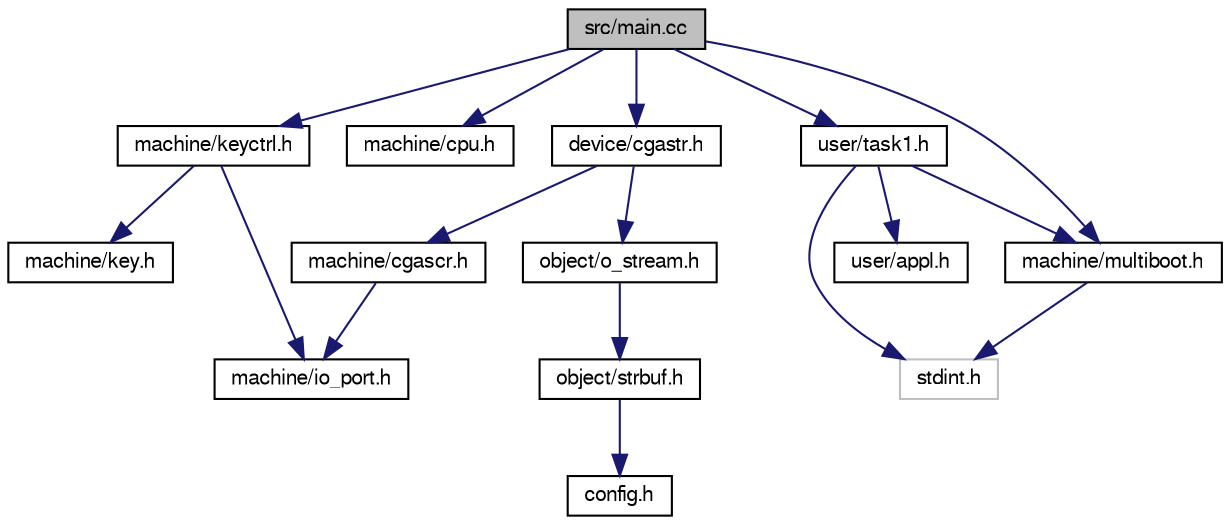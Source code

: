 digraph "src/main.cc"
{
  bgcolor="transparent";
  edge [fontname="FreeSans",fontsize="10",labelfontname="FreeSans",labelfontsize="10"];
  node [fontname="FreeSans",fontsize="10",shape=record];
  Node1 [label="src/main.cc",height=0.2,width=0.4,color="black", fillcolor="grey75", style="filled" fontcolor="black"];
  Node1 -> Node2 [color="midnightblue",fontsize="10",style="solid",fontname="FreeSans"];
  Node2 [label="machine/multiboot.h",height=0.2,width=0.4,color="black",URL="$multiboot_8h.html"];
  Node2 -> Node3 [color="midnightblue",fontsize="10",style="solid",fontname="FreeSans"];
  Node3 [label="stdint.h",height=0.2,width=0.4,color="grey75"];
  Node1 -> Node4 [color="midnightblue",fontsize="10",style="solid",fontname="FreeSans"];
  Node4 [label="machine/cpu.h",height=0.2,width=0.4,color="black",URL="$machine_2cpu_8h.html"];
  Node1 -> Node5 [color="midnightblue",fontsize="10",style="solid",fontname="FreeSans"];
  Node5 [label="machine/keyctrl.h",height=0.2,width=0.4,color="black",URL="$keyctrl_8h.html"];
  Node5 -> Node6 [color="midnightblue",fontsize="10",style="solid",fontname="FreeSans"];
  Node6 [label="machine/io_port.h",height=0.2,width=0.4,color="black",URL="$io__port_8h.html"];
  Node5 -> Node7 [color="midnightblue",fontsize="10",style="solid",fontname="FreeSans"];
  Node7 [label="machine/key.h",height=0.2,width=0.4,color="black",URL="$key_8h.html"];
  Node1 -> Node8 [color="midnightblue",fontsize="10",style="solid",fontname="FreeSans"];
  Node8 [label="device/cgastr.h",height=0.2,width=0.4,color="black",URL="$cgastr_8h.html"];
  Node8 -> Node9 [color="midnightblue",fontsize="10",style="solid",fontname="FreeSans"];
  Node9 [label="object/o_stream.h",height=0.2,width=0.4,color="black",URL="$o__stream_8h.html"];
  Node9 -> Node10 [color="midnightblue",fontsize="10",style="solid",fontname="FreeSans"];
  Node10 [label="object/strbuf.h",height=0.2,width=0.4,color="black",URL="$strbuf_8h.html"];
  Node10 -> Node11 [color="midnightblue",fontsize="10",style="solid",fontname="FreeSans"];
  Node11 [label="config.h",height=0.2,width=0.4,color="black",URL="$config_8h.html",tooltip="verschiedene defines für Einstellungen"];
  Node8 -> Node12 [color="midnightblue",fontsize="10",style="solid",fontname="FreeSans"];
  Node12 [label="machine/cgascr.h",height=0.2,width=0.4,color="black",URL="$cgascr_8h.html"];
  Node12 -> Node6 [color="midnightblue",fontsize="10",style="solid",fontname="FreeSans"];
  Node1 -> Node13 [color="midnightblue",fontsize="10",style="solid",fontname="FreeSans"];
  Node13 [label="user/task1.h",height=0.2,width=0.4,color="black",URL="$task1_8h.html",tooltip="Klassendeklaration für erste Aufgabe."];
  Node13 -> Node2 [color="midnightblue",fontsize="10",style="solid",fontname="FreeSans"];
  Node13 -> Node14 [color="midnightblue",fontsize="10",style="solid",fontname="FreeSans"];
  Node14 [label="user/appl.h",height=0.2,width=0.4,color="black",URL="$appl_8h.html",tooltip="Grundklasse für Anwendungen, für die einzelnen Aufgaben benötigt."];
  Node13 -> Node3 [color="midnightblue",fontsize="10",style="solid",fontname="FreeSans"];
}
